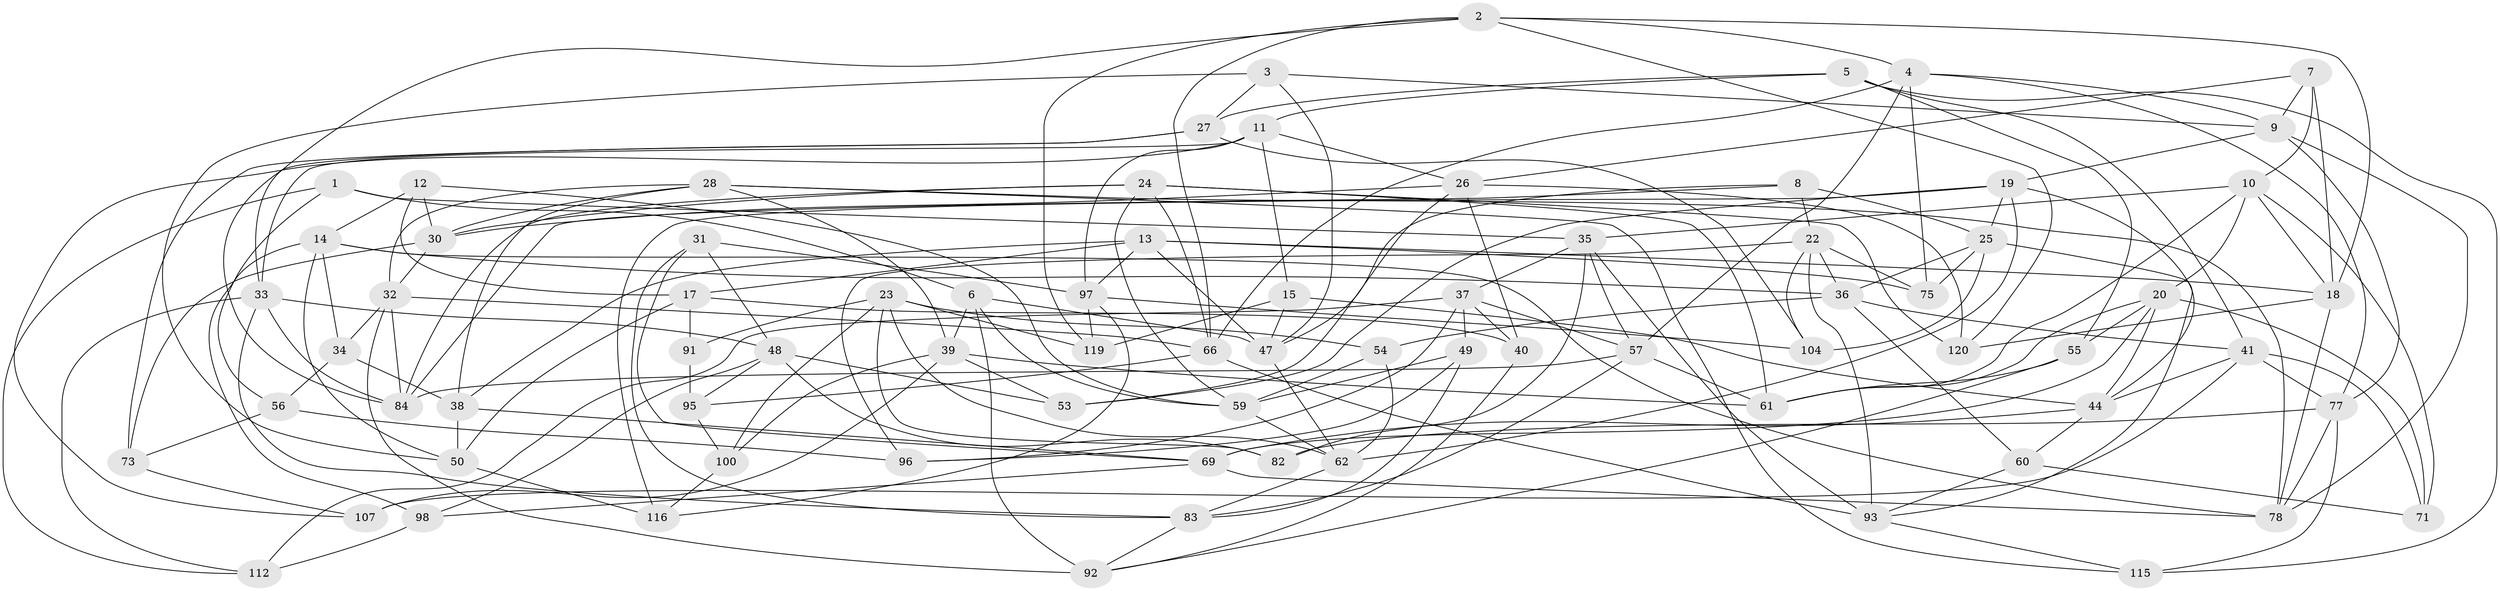 // original degree distribution, {4: 1.0}
// Generated by graph-tools (version 1.1) at 2025/42/03/06/25 10:42:17]
// undirected, 77 vertices, 196 edges
graph export_dot {
graph [start="1"]
  node [color=gray90,style=filled];
  1;
  2 [super="+105"];
  3;
  4 [super="+43"];
  5 [super="+16"];
  6 [super="+72"];
  7;
  8;
  9 [super="+89"];
  10 [super="+21"];
  11 [super="+123"];
  12;
  13 [super="+81"];
  14 [super="+29"];
  15;
  17 [super="+87"];
  18 [super="+65"];
  19 [super="+80"];
  20 [super="+46"];
  22 [super="+70"];
  23 [super="+109"];
  24 [super="+42"];
  25 [super="+51"];
  26 [super="+74"];
  27 [super="+58"];
  28 [super="+64"];
  30 [super="+52"];
  31;
  32 [super="+45"];
  33 [super="+114"];
  34;
  35 [super="+111"];
  36 [super="+94"];
  37 [super="+102"];
  38 [super="+63"];
  39 [super="+76"];
  40;
  41 [super="+90"];
  44 [super="+85"];
  47 [super="+113"];
  48 [super="+106"];
  49;
  50 [super="+68"];
  53;
  54;
  55;
  56;
  57 [super="+67"];
  59 [super="+101"];
  60;
  61 [super="+88"];
  62 [super="+99"];
  66 [super="+79"];
  69 [super="+117"];
  71;
  73;
  75;
  77 [super="+122"];
  78 [super="+110"];
  82;
  83 [super="+121"];
  84 [super="+86"];
  91;
  92 [super="+108"];
  93 [super="+103"];
  95;
  96;
  97 [super="+118"];
  98;
  100;
  104;
  107;
  112;
  115;
  116;
  119;
  120;
  1 -- 56;
  1 -- 6;
  1 -- 112;
  1 -- 35;
  2 -- 66;
  2 -- 120;
  2 -- 33;
  2 -- 119;
  2 -- 18;
  2 -- 4;
  3 -- 27;
  3 -- 47;
  3 -- 9;
  3 -- 50;
  4 -- 75;
  4 -- 57;
  4 -- 77;
  4 -- 9;
  4 -- 66;
  5 -- 55;
  5 -- 115;
  5 -- 27 [weight=2];
  5 -- 41;
  5 -- 11;
  6 -- 47;
  6 -- 59;
  6 -- 92 [weight=2];
  6 -- 39;
  7 -- 9;
  7 -- 18;
  7 -- 26;
  7 -- 10;
  8 -- 25;
  8 -- 84;
  8 -- 22;
  8 -- 47;
  9 -- 19;
  9 -- 77;
  9 -- 78;
  10 -- 20;
  10 -- 61;
  10 -- 71;
  10 -- 18;
  10 -- 35;
  11 -- 107;
  11 -- 97;
  11 -- 33;
  11 -- 26;
  11 -- 15;
  12 -- 30;
  12 -- 17;
  12 -- 14;
  12 -- 59;
  13 -- 17;
  13 -- 75;
  13 -- 38;
  13 -- 97;
  13 -- 47;
  13 -- 18;
  14 -- 98;
  14 -- 36;
  14 -- 34;
  14 -- 50;
  14 -- 78;
  15 -- 47;
  15 -- 44;
  15 -- 119;
  17 -- 91 [weight=2];
  17 -- 40;
  17 -- 50;
  18 -- 120;
  18 -- 78;
  19 -- 25;
  19 -- 116;
  19 -- 53;
  19 -- 62;
  19 -- 44;
  20 -- 55;
  20 -- 61;
  20 -- 69;
  20 -- 71;
  20 -- 44;
  22 -- 104;
  22 -- 93;
  22 -- 75;
  22 -- 36;
  22 -- 96;
  23 -- 100;
  23 -- 82;
  23 -- 119;
  23 -- 91;
  23 -- 54;
  23 -- 62;
  24 -- 120;
  24 -- 84;
  24 -- 66;
  24 -- 61;
  24 -- 30;
  24 -- 59;
  25 -- 104;
  25 -- 75;
  25 -- 36;
  25 -- 93;
  26 -- 53;
  26 -- 40;
  26 -- 120;
  26 -- 30;
  27 -- 104;
  27 -- 84;
  27 -- 73;
  28 -- 39;
  28 -- 78;
  28 -- 38;
  28 -- 115;
  28 -- 30;
  28 -- 32;
  30 -- 32;
  30 -- 73;
  31 -- 69;
  31 -- 48;
  31 -- 83;
  31 -- 97;
  32 -- 34;
  32 -- 92;
  32 -- 66;
  32 -- 84;
  33 -- 48;
  33 -- 112;
  33 -- 83;
  33 -- 84;
  34 -- 38;
  34 -- 56;
  35 -- 37;
  35 -- 57;
  35 -- 82;
  35 -- 93;
  36 -- 54;
  36 -- 60;
  36 -- 41;
  37 -- 96;
  37 -- 49;
  37 -- 40;
  37 -- 57;
  37 -- 112;
  38 -- 50 [weight=2];
  38 -- 69;
  39 -- 100;
  39 -- 53;
  39 -- 107;
  39 -- 61;
  40 -- 92;
  41 -- 77;
  41 -- 44;
  41 -- 107;
  41 -- 71;
  44 -- 60;
  44 -- 69;
  47 -- 62;
  48 -- 98;
  48 -- 82;
  48 -- 53;
  48 -- 95;
  49 -- 96;
  49 -- 59;
  49 -- 83;
  50 -- 116;
  54 -- 59;
  54 -- 62;
  55 -- 92;
  55 -- 61;
  56 -- 73;
  56 -- 96;
  57 -- 61;
  57 -- 83;
  57 -- 84;
  59 -- 62;
  60 -- 71;
  60 -- 93;
  62 -- 83;
  66 -- 93;
  66 -- 95;
  69 -- 98;
  69 -- 78;
  73 -- 107;
  77 -- 82;
  77 -- 115;
  77 -- 78;
  83 -- 92;
  91 -- 95;
  93 -- 115;
  95 -- 100;
  97 -- 119;
  97 -- 104;
  97 -- 116;
  98 -- 112;
  100 -- 116;
}
